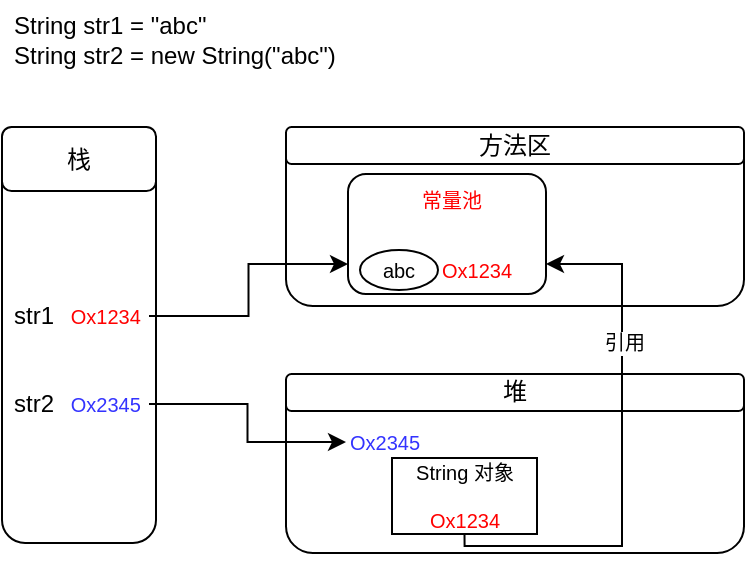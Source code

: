 <mxfile version="17.4.0" type="github">
  <diagram id="MEp9vWXSXOG8GidQ3FAl" name="Page-1">
    <mxGraphModel dx="785" dy="526" grid="0" gridSize="10" guides="1" tooltips="1" connect="1" arrows="1" fold="1" page="1" pageScale="1" pageWidth="827" pageHeight="1169" math="0" shadow="0">
      <root>
        <mxCell id="0" />
        <mxCell id="1" parent="0" />
        <mxCell id="8o1QW9INdEA40UZ4b8zq-1" value="" style="rounded=1;whiteSpace=wrap;html=1;" parent="1" vertex="1">
          <mxGeometry x="202" y="339.5" width="77" height="208" as="geometry" />
        </mxCell>
        <mxCell id="8o1QW9INdEA40UZ4b8zq-2" value="String str1 = &quot;abc&quot;&lt;br&gt;String str2 = new String(&quot;abc&quot;)" style="text;html=1;strokeColor=none;fillColor=none;align=left;verticalAlign=middle;whiteSpace=wrap;rounded=0;" parent="1" vertex="1">
          <mxGeometry x="205.5" y="276" width="188" height="39" as="geometry" />
        </mxCell>
        <mxCell id="8o1QW9INdEA40UZ4b8zq-5" value="栈" style="rounded=1;whiteSpace=wrap;html=1;" parent="1" vertex="1">
          <mxGeometry x="202" y="339.5" width="77" height="32" as="geometry" />
        </mxCell>
        <mxCell id="8o1QW9INdEA40UZ4b8zq-6" value="str1&lt;font color=&quot;#ff0000&quot; style=&quot;font-size: 10px&quot;&gt;&amp;nbsp; &amp;nbsp;&lt;/font&gt;&lt;span style=&quot;color: rgb(255 , 0 , 0) ; font-size: 10px&quot;&gt;Ox1234&lt;/span&gt;" style="text;html=1;strokeColor=none;fillColor=none;align=left;verticalAlign=middle;whiteSpace=wrap;rounded=0;" parent="1" vertex="1">
          <mxGeometry x="205.5" y="419" width="70" height="30" as="geometry" />
        </mxCell>
        <mxCell id="8o1QW9INdEA40UZ4b8zq-7" value="str2&lt;font color=&quot;#ff0000&quot; style=&quot;font-size: 10px&quot;&gt;&amp;nbsp; &amp;nbsp;&lt;/font&gt;&lt;span style=&quot;font-size: 10px&quot;&gt;&lt;font color=&quot;#3333ff&quot;&gt;Ox2345&lt;/font&gt;&lt;/span&gt;" style="text;html=1;strokeColor=none;fillColor=none;align=left;verticalAlign=middle;whiteSpace=wrap;rounded=0;" parent="1" vertex="1">
          <mxGeometry x="205.5" y="463" width="70" height="30" as="geometry" />
        </mxCell>
        <mxCell id="8o1QW9INdEA40UZ4b8zq-8" value="" style="rounded=1;whiteSpace=wrap;html=1;" parent="1" vertex="1">
          <mxGeometry x="344" y="339.5" width="229" height="89.5" as="geometry" />
        </mxCell>
        <mxCell id="8o1QW9INdEA40UZ4b8zq-9" value="方法区" style="rounded=1;whiteSpace=wrap;html=1;" parent="1" vertex="1">
          <mxGeometry x="344" y="339.5" width="229" height="18.5" as="geometry" />
        </mxCell>
        <mxCell id="8o1QW9INdEA40UZ4b8zq-11" value="" style="rounded=1;whiteSpace=wrap;html=1;fontSize=10;fontColor=#FF0000;" parent="1" vertex="1">
          <mxGeometry x="375" y="363" width="99" height="60" as="geometry" />
        </mxCell>
        <mxCell id="8o1QW9INdEA40UZ4b8zq-12" value="常量池" style="text;html=1;strokeColor=none;fillColor=none;align=center;verticalAlign=middle;whiteSpace=wrap;rounded=0;fontSize=10;fontColor=#FF0000;" parent="1" vertex="1">
          <mxGeometry x="402" y="366" width="50" height="20" as="geometry" />
        </mxCell>
        <mxCell id="8o1QW9INdEA40UZ4b8zq-10" value="&lt;font color=&quot;#000000&quot;&gt;abc&lt;/font&gt;" style="ellipse;whiteSpace=wrap;html=1;fontSize=10;fontColor=#FF0000;" parent="1" vertex="1">
          <mxGeometry x="381" y="401" width="39" height="20" as="geometry" />
        </mxCell>
        <mxCell id="8o1QW9INdEA40UZ4b8zq-13" value="&lt;span style=&quot;color: rgb(255 , 0 , 0) ; font-size: 10px&quot;&gt;Ox1234&lt;/span&gt;" style="text;html=1;strokeColor=none;fillColor=none;align=left;verticalAlign=middle;whiteSpace=wrap;rounded=0;" parent="1" vertex="1">
          <mxGeometry x="420" y="403" width="39" height="16" as="geometry" />
        </mxCell>
        <mxCell id="8o1QW9INdEA40UZ4b8zq-14" value="" style="rounded=1;whiteSpace=wrap;html=1;" parent="1" vertex="1">
          <mxGeometry x="344" y="463" width="229" height="89.5" as="geometry" />
        </mxCell>
        <mxCell id="8o1QW9INdEA40UZ4b8zq-15" value="堆" style="rounded=1;whiteSpace=wrap;html=1;" parent="1" vertex="1">
          <mxGeometry x="344" y="463" width="229" height="18.5" as="geometry" />
        </mxCell>
        <mxCell id="8o1QW9INdEA40UZ4b8zq-16" value="String 对象&lt;br&gt;&lt;br&gt;&lt;font color=&quot;#ff0000&quot;&gt;Ox1234&lt;/font&gt;" style="rounded=0;whiteSpace=wrap;html=1;fontSize=10;fontColor=#000000;" parent="1" vertex="1">
          <mxGeometry x="397" y="505" width="72.5" height="38" as="geometry" />
        </mxCell>
        <mxCell id="8o1QW9INdEA40UZ4b8zq-17" value="" style="endArrow=classic;html=1;rounded=0;fontSize=10;fontColor=#FF0000;exitX=0.5;exitY=1;exitDx=0;exitDy=0;edgeStyle=orthogonalEdgeStyle;entryX=1;entryY=0.75;entryDx=0;entryDy=0;" parent="1" source="8o1QW9INdEA40UZ4b8zq-16" target="8o1QW9INdEA40UZ4b8zq-11" edge="1">
          <mxGeometry width="50" height="50" relative="1" as="geometry">
            <mxPoint x="383" y="492" as="sourcePoint" />
            <mxPoint x="433" y="442" as="targetPoint" />
            <Array as="points">
              <mxPoint x="433" y="549" />
              <mxPoint x="512" y="549" />
              <mxPoint x="512" y="408" />
            </Array>
          </mxGeometry>
        </mxCell>
        <mxCell id="8o1QW9INdEA40UZ4b8zq-18" value="&lt;font color=&quot;#000000&quot;&gt;引用&lt;/font&gt;" style="edgeLabel;html=1;align=center;verticalAlign=middle;resizable=0;points=[];fontSize=10;fontColor=#FF0000;" parent="8o1QW9INdEA40UZ4b8zq-17" vertex="1" connectable="0">
          <mxGeometry x="0.419" y="-1" relative="1" as="geometry">
            <mxPoint as="offset" />
          </mxGeometry>
        </mxCell>
        <mxCell id="8o1QW9INdEA40UZ4b8zq-19" value="&lt;span style=&quot;font-size: 10px&quot;&gt;&lt;font color=&quot;#3333ff&quot;&gt;Ox2345&lt;/font&gt;&lt;/span&gt;" style="text;html=1;strokeColor=none;fillColor=none;align=left;verticalAlign=middle;whiteSpace=wrap;rounded=0;" parent="1" vertex="1">
          <mxGeometry x="374" y="487" width="40" height="20" as="geometry" />
        </mxCell>
        <mxCell id="8o1QW9INdEA40UZ4b8zq-20" style="edgeStyle=orthogonalEdgeStyle;rounded=0;orthogonalLoop=1;jettySize=auto;html=1;exitX=1;exitY=0.5;exitDx=0;exitDy=0;entryX=0;entryY=0.5;entryDx=0;entryDy=0;fontSize=10;fontColor=#000000;" parent="1" source="8o1QW9INdEA40UZ4b8zq-7" target="8o1QW9INdEA40UZ4b8zq-19" edge="1">
          <mxGeometry relative="1" as="geometry" />
        </mxCell>
        <mxCell id="8o1QW9INdEA40UZ4b8zq-21" style="edgeStyle=orthogonalEdgeStyle;rounded=0;orthogonalLoop=1;jettySize=auto;html=1;exitX=1;exitY=0.5;exitDx=0;exitDy=0;entryX=0;entryY=0.75;entryDx=0;entryDy=0;fontSize=10;fontColor=#000000;" parent="1" source="8o1QW9INdEA40UZ4b8zq-6" target="8o1QW9INdEA40UZ4b8zq-11" edge="1">
          <mxGeometry relative="1" as="geometry" />
        </mxCell>
      </root>
    </mxGraphModel>
  </diagram>
</mxfile>
